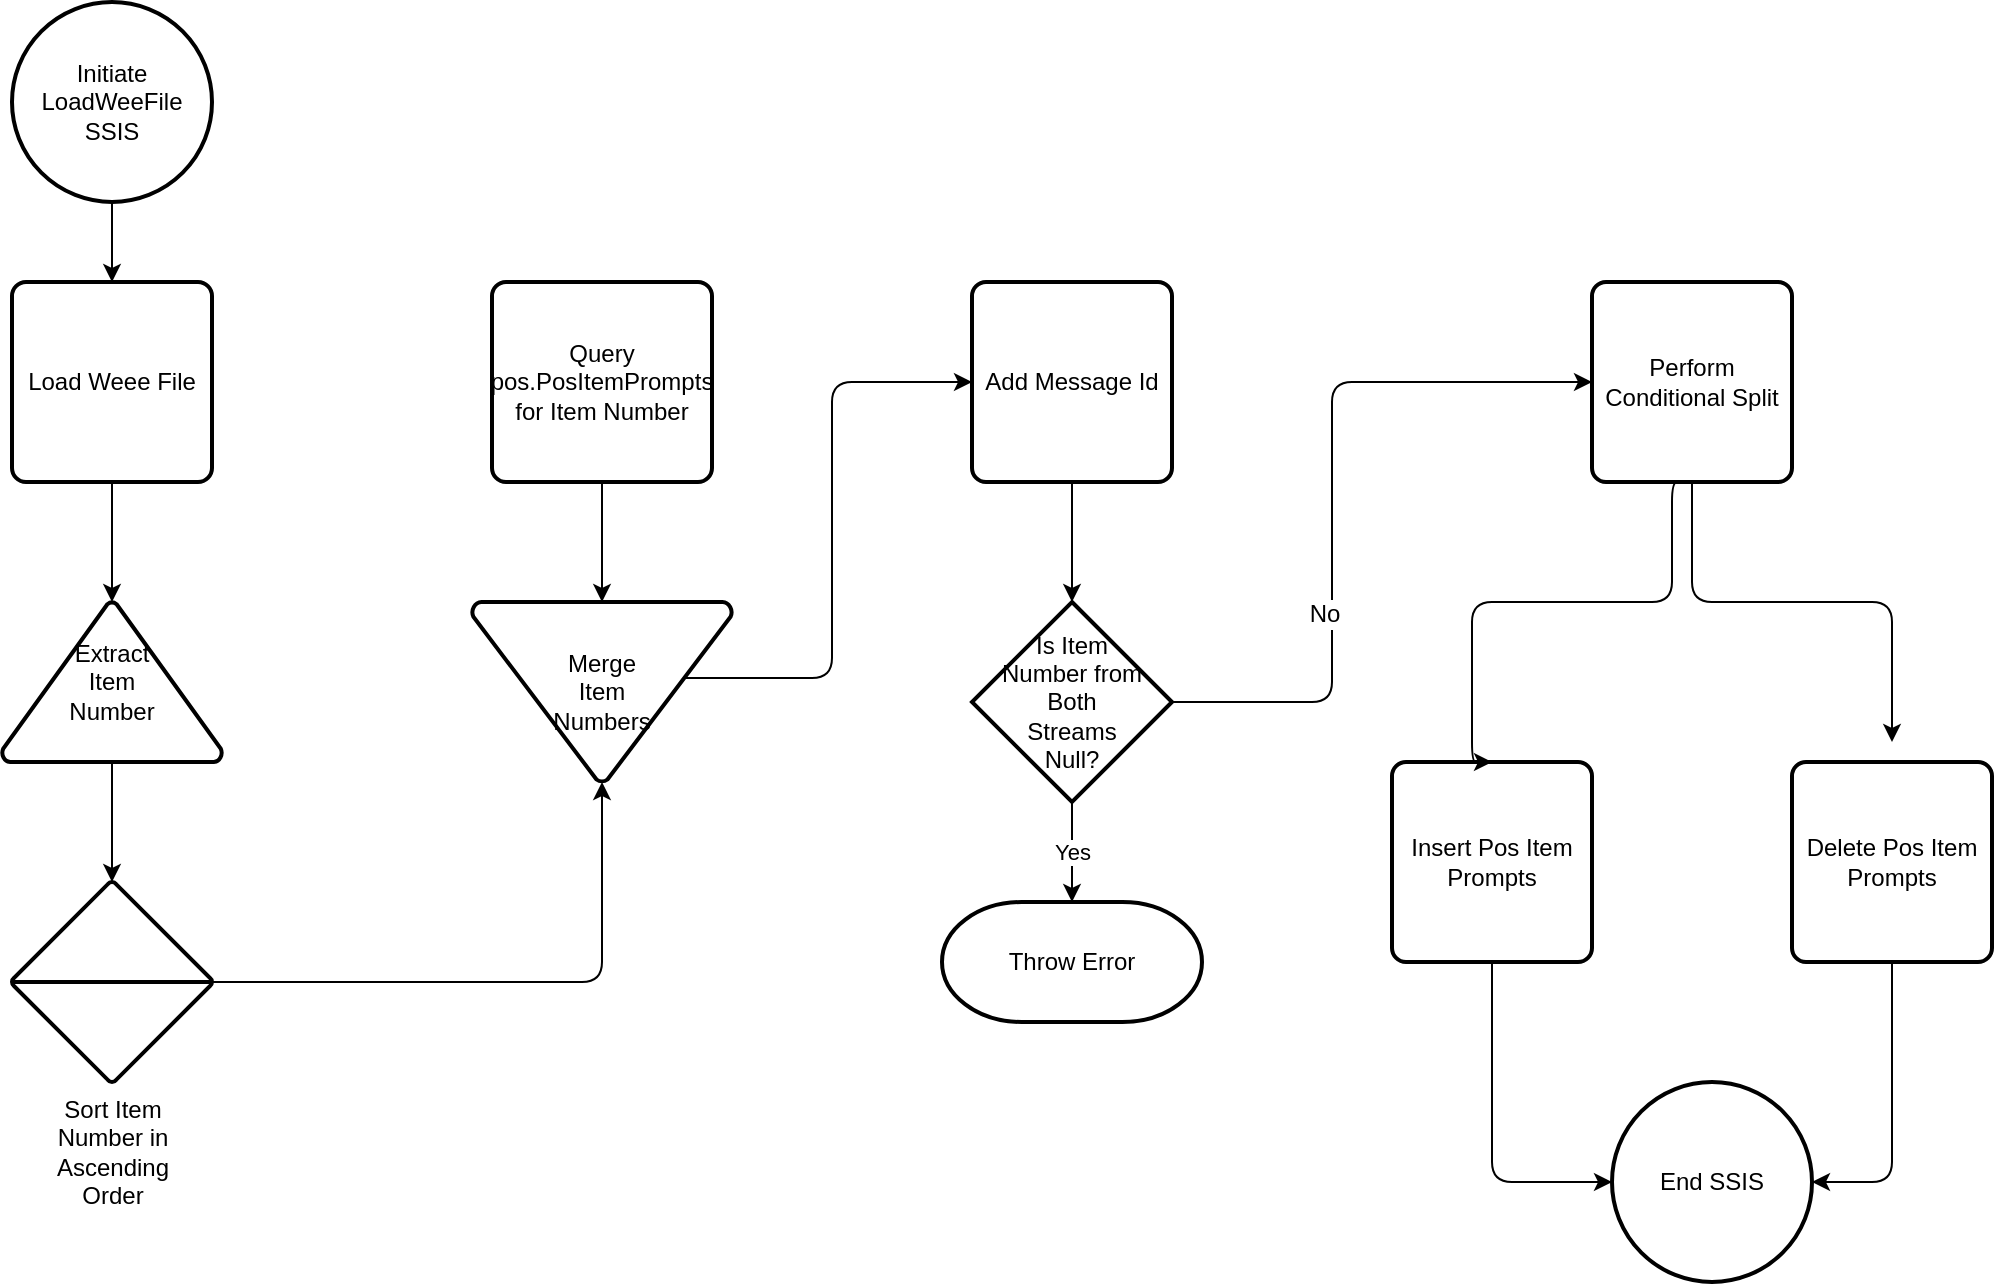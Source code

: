 <mxfile version="11.0.5" type="device"><diagram name="Page-1" id="8ce9d11a-91a2-4d17-14d8-a56ed91bf033"><mxGraphModel dx="1422" dy="867" grid="1" gridSize="10" guides="1" tooltips="1" connect="1" arrows="1" fold="1" page="1" pageScale="1" pageWidth="1100" pageHeight="850" background="#ffffff" math="0" shadow="0"><root><mxCell id="0"/><mxCell id="1" parent="0"/><mxCell id="_7YYvSeAiCgzCGH70_pb-3" value="Initiate LoadWeeFile SSIS" style="strokeWidth=2;html=1;shape=mxgraph.flowchart.start_2;whiteSpace=wrap;" vertex="1" parent="1"><mxGeometry x="20" y="20" width="100" height="100" as="geometry"/></mxCell><mxCell id="_7YYvSeAiCgzCGH70_pb-7" value="" style="edgeStyle=orthogonalEdgeStyle;rounded=0;orthogonalLoop=1;jettySize=auto;html=1;" edge="1" parent="1" source="_7YYvSeAiCgzCGH70_pb-4"><mxGeometry relative="1" as="geometry"><mxPoint x="70" y="320" as="targetPoint"/></mxGeometry></mxCell><mxCell id="_7YYvSeAiCgzCGH70_pb-4" value="Load Weee File" style="rounded=1;whiteSpace=wrap;html=1;absoluteArcSize=1;arcSize=14;strokeWidth=2;gradientColor=#ffffff;" vertex="1" parent="1"><mxGeometry x="20" y="160" width="100" height="100" as="geometry"/></mxCell><mxCell id="_7YYvSeAiCgzCGH70_pb-5" value="" style="endArrow=classic;html=1;entryX=0.5;entryY=0;entryDx=0;entryDy=0;" edge="1" parent="1" source="_7YYvSeAiCgzCGH70_pb-3" target="_7YYvSeAiCgzCGH70_pb-4"><mxGeometry width="50" height="50" relative="1" as="geometry"><mxPoint x="70" y="170" as="sourcePoint"/><mxPoint x="70" y="160" as="targetPoint"/></mxGeometry></mxCell><mxCell id="_7YYvSeAiCgzCGH70_pb-10" value="" style="edgeStyle=orthogonalEdgeStyle;rounded=0;orthogonalLoop=1;jettySize=auto;html=1;" edge="1" parent="1"><mxGeometry relative="1" as="geometry"><mxPoint x="70" y="380" as="sourcePoint"/><mxPoint x="70" y="460" as="targetPoint"/></mxGeometry></mxCell><mxCell id="_7YYvSeAiCgzCGH70_pb-12" value="Extract&lt;br&gt;Item&lt;br&gt;Number" style="strokeWidth=2;html=1;shape=mxgraph.flowchart.extract_or_measurement;whiteSpace=wrap;rounded=1;gradientColor=#ffffff;" vertex="1" parent="1"><mxGeometry x="15" y="320" width="110" height="80" as="geometry"/></mxCell><mxCell id="_7YYvSeAiCgzCGH70_pb-13" value="Merge&lt;br&gt;Item&lt;br&gt;Numbers" style="strokeWidth=2;html=1;shape=mxgraph.flowchart.merge_or_storage;whiteSpace=wrap;rounded=1;gradientColor=#ffffff;" vertex="1" parent="1"><mxGeometry x="250" y="320" width="130" height="90" as="geometry"/></mxCell><mxCell id="_7YYvSeAiCgzCGH70_pb-15" value="Query pos.PosItemPrompts for Item Number" style="rounded=1;whiteSpace=wrap;html=1;absoluteArcSize=1;arcSize=14;strokeWidth=2;gradientColor=#ffffff;" vertex="1" parent="1"><mxGeometry x="260" y="160" width="110" height="100" as="geometry"/></mxCell><mxCell id="_7YYvSeAiCgzCGH70_pb-16" value="" style="endArrow=classic;html=1;exitX=0.5;exitY=1;exitDx=0;exitDy=0;entryX=0.5;entryY=0;entryDx=0;entryDy=0;entryPerimeter=0;" edge="1" parent="1" source="_7YYvSeAiCgzCGH70_pb-15" target="_7YYvSeAiCgzCGH70_pb-13"><mxGeometry width="50" height="50" relative="1" as="geometry"><mxPoint x="355" y="300" as="sourcePoint"/><mxPoint x="405" y="250" as="targetPoint"/></mxGeometry></mxCell><mxCell id="_7YYvSeAiCgzCGH70_pb-19" value="" style="edgeStyle=segmentEdgeStyle;endArrow=classic;html=1;exitX=1;exitY=0.5;exitDx=0;exitDy=0;entryX=0.5;entryY=1;entryDx=0;entryDy=0;entryPerimeter=0;" edge="1" parent="1" target="_7YYvSeAiCgzCGH70_pb-13"><mxGeometry width="50" height="50" relative="1" as="geometry"><mxPoint x="120" y="510" as="sourcePoint"/><mxPoint x="200" y="470" as="targetPoint"/></mxGeometry></mxCell><mxCell id="_7YYvSeAiCgzCGH70_pb-20" value="Add Message Id" style="rounded=1;whiteSpace=wrap;html=1;absoluteArcSize=1;arcSize=14;strokeWidth=2;gradientColor=#ffffff;" vertex="1" parent="1"><mxGeometry x="500" y="160" width="100" height="100" as="geometry"/></mxCell><mxCell id="_7YYvSeAiCgzCGH70_pb-21" value="" style="edgeStyle=segmentEdgeStyle;endArrow=classic;html=1;exitX=0.815;exitY=0.422;exitDx=0;exitDy=0;exitPerimeter=0;entryX=0;entryY=0.5;entryDx=0;entryDy=0;" edge="1" parent="1" source="_7YYvSeAiCgzCGH70_pb-13" target="_7YYvSeAiCgzCGH70_pb-20"><mxGeometry width="50" height="50" relative="1" as="geometry"><mxPoint x="390" y="430" as="sourcePoint"/><mxPoint x="475" y="200" as="targetPoint"/><Array as="points"><mxPoint x="430" y="358"/><mxPoint x="430" y="210"/></Array></mxGeometry></mxCell><mxCell id="_7YYvSeAiCgzCGH70_pb-24" value="Is Item &lt;br&gt;Number from Both &lt;br&gt;Streams&lt;br&gt;Null?" style="strokeWidth=2;html=1;shape=mxgraph.flowchart.decision;whiteSpace=wrap;rounded=1;gradientColor=#ffffff;" vertex="1" parent="1"><mxGeometry x="500" y="320" width="100" height="100" as="geometry"/></mxCell><mxCell id="_7YYvSeAiCgzCGH70_pb-25" value="" style="endArrow=classic;html=1;entryX=0.5;entryY=0;entryDx=0;entryDy=0;entryPerimeter=0;exitX=0.5;exitY=1;exitDx=0;exitDy=0;" edge="1" parent="1" source="_7YYvSeAiCgzCGH70_pb-20" target="_7YYvSeAiCgzCGH70_pb-24"><mxGeometry width="50" height="50" relative="1" as="geometry"><mxPoint x="10" y="630" as="sourcePoint"/><mxPoint x="60" y="580" as="targetPoint"/></mxGeometry></mxCell><mxCell id="_7YYvSeAiCgzCGH70_pb-26" value="Throw Error" style="strokeWidth=2;html=1;shape=mxgraph.flowchart.terminator;whiteSpace=wrap;rounded=1;gradientColor=#ffffff;" vertex="1" parent="1"><mxGeometry x="485" y="470" width="130" height="60" as="geometry"/></mxCell><mxCell id="_7YYvSeAiCgzCGH70_pb-28" value="Yes" style="endArrow=classic;html=1;entryX=0.5;entryY=0;entryDx=0;entryDy=0;entryPerimeter=0;exitX=0.5;exitY=1;exitDx=0;exitDy=0;exitPerimeter=0;" edge="1" parent="1" source="_7YYvSeAiCgzCGH70_pb-24" target="_7YYvSeAiCgzCGH70_pb-26"><mxGeometry width="50" height="50" relative="1" as="geometry"><mxPoint x="10" y="630" as="sourcePoint"/><mxPoint x="60" y="580" as="targetPoint"/><Array as="points"/></mxGeometry></mxCell><mxCell id="_7YYvSeAiCgzCGH70_pb-29" value="Perform Conditional Split" style="rounded=1;whiteSpace=wrap;html=1;absoluteArcSize=1;arcSize=14;strokeWidth=2;gradientColor=#ffffff;" vertex="1" parent="1"><mxGeometry x="810" y="160" width="100" height="100" as="geometry"/></mxCell><mxCell id="_7YYvSeAiCgzCGH70_pb-31" value="" style="edgeStyle=segmentEdgeStyle;endArrow=classic;html=1;entryX=0;entryY=0.5;entryDx=0;entryDy=0;exitX=1;exitY=0.5;exitDx=0;exitDy=0;exitPerimeter=0;" edge="1" parent="1" source="_7YYvSeAiCgzCGH70_pb-24" target="_7YYvSeAiCgzCGH70_pb-29"><mxGeometry width="50" height="50" relative="1" as="geometry"><mxPoint x="660" y="365" as="sourcePoint"/><mxPoint x="710" y="315" as="targetPoint"/><Array as="points"><mxPoint x="680" y="370"/><mxPoint x="680" y="210"/></Array></mxGeometry></mxCell><mxCell id="_7YYvSeAiCgzCGH70_pb-32" value="No" style="text;html=1;resizable=0;points=[];align=center;verticalAlign=middle;labelBackgroundColor=#ffffff;" vertex="1" connectable="0" parent="_7YYvSeAiCgzCGH70_pb-31"><mxGeometry x="-0.327" y="4" relative="1" as="geometry"><mxPoint as="offset"/></mxGeometry></mxCell><mxCell id="_7YYvSeAiCgzCGH70_pb-33" value="Insert Pos Item Prompts" style="rounded=1;whiteSpace=wrap;html=1;absoluteArcSize=1;arcSize=14;strokeWidth=2;gradientColor=#ffffff;" vertex="1" parent="1"><mxGeometry x="710" y="400" width="100" height="100" as="geometry"/></mxCell><mxCell id="_7YYvSeAiCgzCGH70_pb-34" value="Delete Pos Item Prompts" style="rounded=1;whiteSpace=wrap;html=1;absoluteArcSize=1;arcSize=14;strokeWidth=2;gradientColor=#ffffff;" vertex="1" parent="1"><mxGeometry x="910" y="400" width="100" height="100" as="geometry"/></mxCell><mxCell id="_7YYvSeAiCgzCGH70_pb-35" value="End SSIS" style="strokeWidth=2;html=1;shape=mxgraph.flowchart.start_2;whiteSpace=wrap;rounded=1;gradientColor=#ffffff;" vertex="1" parent="1"><mxGeometry x="820" y="560" width="100" height="100" as="geometry"/></mxCell><mxCell id="_7YYvSeAiCgzCGH70_pb-36" value="" style="edgeStyle=segmentEdgeStyle;endArrow=classic;html=1;entryX=0.5;entryY=0;entryDx=0;entryDy=0;" edge="1" parent="1" target="_7YYvSeAiCgzCGH70_pb-33"><mxGeometry width="50" height="50" relative="1" as="geometry"><mxPoint x="860" y="262" as="sourcePoint"/><mxPoint x="760" y="410" as="targetPoint"/><Array as="points"><mxPoint x="860" y="260"/><mxPoint x="850" y="260"/><mxPoint x="850" y="320"/><mxPoint x="750" y="320"/><mxPoint x="750" y="400"/></Array></mxGeometry></mxCell><mxCell id="_7YYvSeAiCgzCGH70_pb-37" value="" style="edgeStyle=segmentEdgeStyle;endArrow=classic;html=1;exitX=0.5;exitY=1;exitDx=0;exitDy=0;" edge="1" parent="1" source="_7YYvSeAiCgzCGH70_pb-29"><mxGeometry width="50" height="50" relative="1" as="geometry"><mxPoint x="10" y="810" as="sourcePoint"/><mxPoint x="960" y="390" as="targetPoint"/><Array as="points"><mxPoint x="860" y="320"/><mxPoint x="960" y="320"/></Array></mxGeometry></mxCell><mxCell id="_7YYvSeAiCgzCGH70_pb-38" value="" style="edgeStyle=segmentEdgeStyle;endArrow=classic;html=1;entryX=0;entryY=0.5;entryDx=0;entryDy=0;entryPerimeter=0;exitX=0.5;exitY=1;exitDx=0;exitDy=0;" edge="1" parent="1" source="_7YYvSeAiCgzCGH70_pb-33" target="_7YYvSeAiCgzCGH70_pb-35"><mxGeometry width="50" height="50" relative="1" as="geometry"><mxPoint x="670" y="630" as="sourcePoint"/><mxPoint x="60" y="680" as="targetPoint"/><Array as="points"><mxPoint x="760" y="610"/></Array></mxGeometry></mxCell><mxCell id="_7YYvSeAiCgzCGH70_pb-39" value="" style="edgeStyle=segmentEdgeStyle;endArrow=classic;html=1;entryX=1;entryY=0.5;entryDx=0;entryDy=0;entryPerimeter=0;exitX=0.5;exitY=1;exitDx=0;exitDy=0;" edge="1" parent="1" source="_7YYvSeAiCgzCGH70_pb-34" target="_7YYvSeAiCgzCGH70_pb-35"><mxGeometry width="50" height="50" relative="1" as="geometry"><mxPoint x="10" y="810" as="sourcePoint"/><mxPoint x="60" y="760" as="targetPoint"/><Array as="points"><mxPoint x="960" y="610"/></Array></mxGeometry></mxCell><mxCell id="_7YYvSeAiCgzCGH70_pb-40" value="&lt;span style=&quot;white-space: normal&quot;&gt;Sort Item &lt;br&gt;Number in &lt;br&gt;Ascending Order&lt;/span&gt;" style="verticalLabelPosition=bottom;verticalAlign=top;html=1;strokeWidth=2;shape=mxgraph.flowchart.sort;rounded=1;gradientColor=#ffffff;" vertex="1" parent="1"><mxGeometry x="20" y="460" width="100" height="100" as="geometry"/></mxCell></root></mxGraphModel></diagram></mxfile>